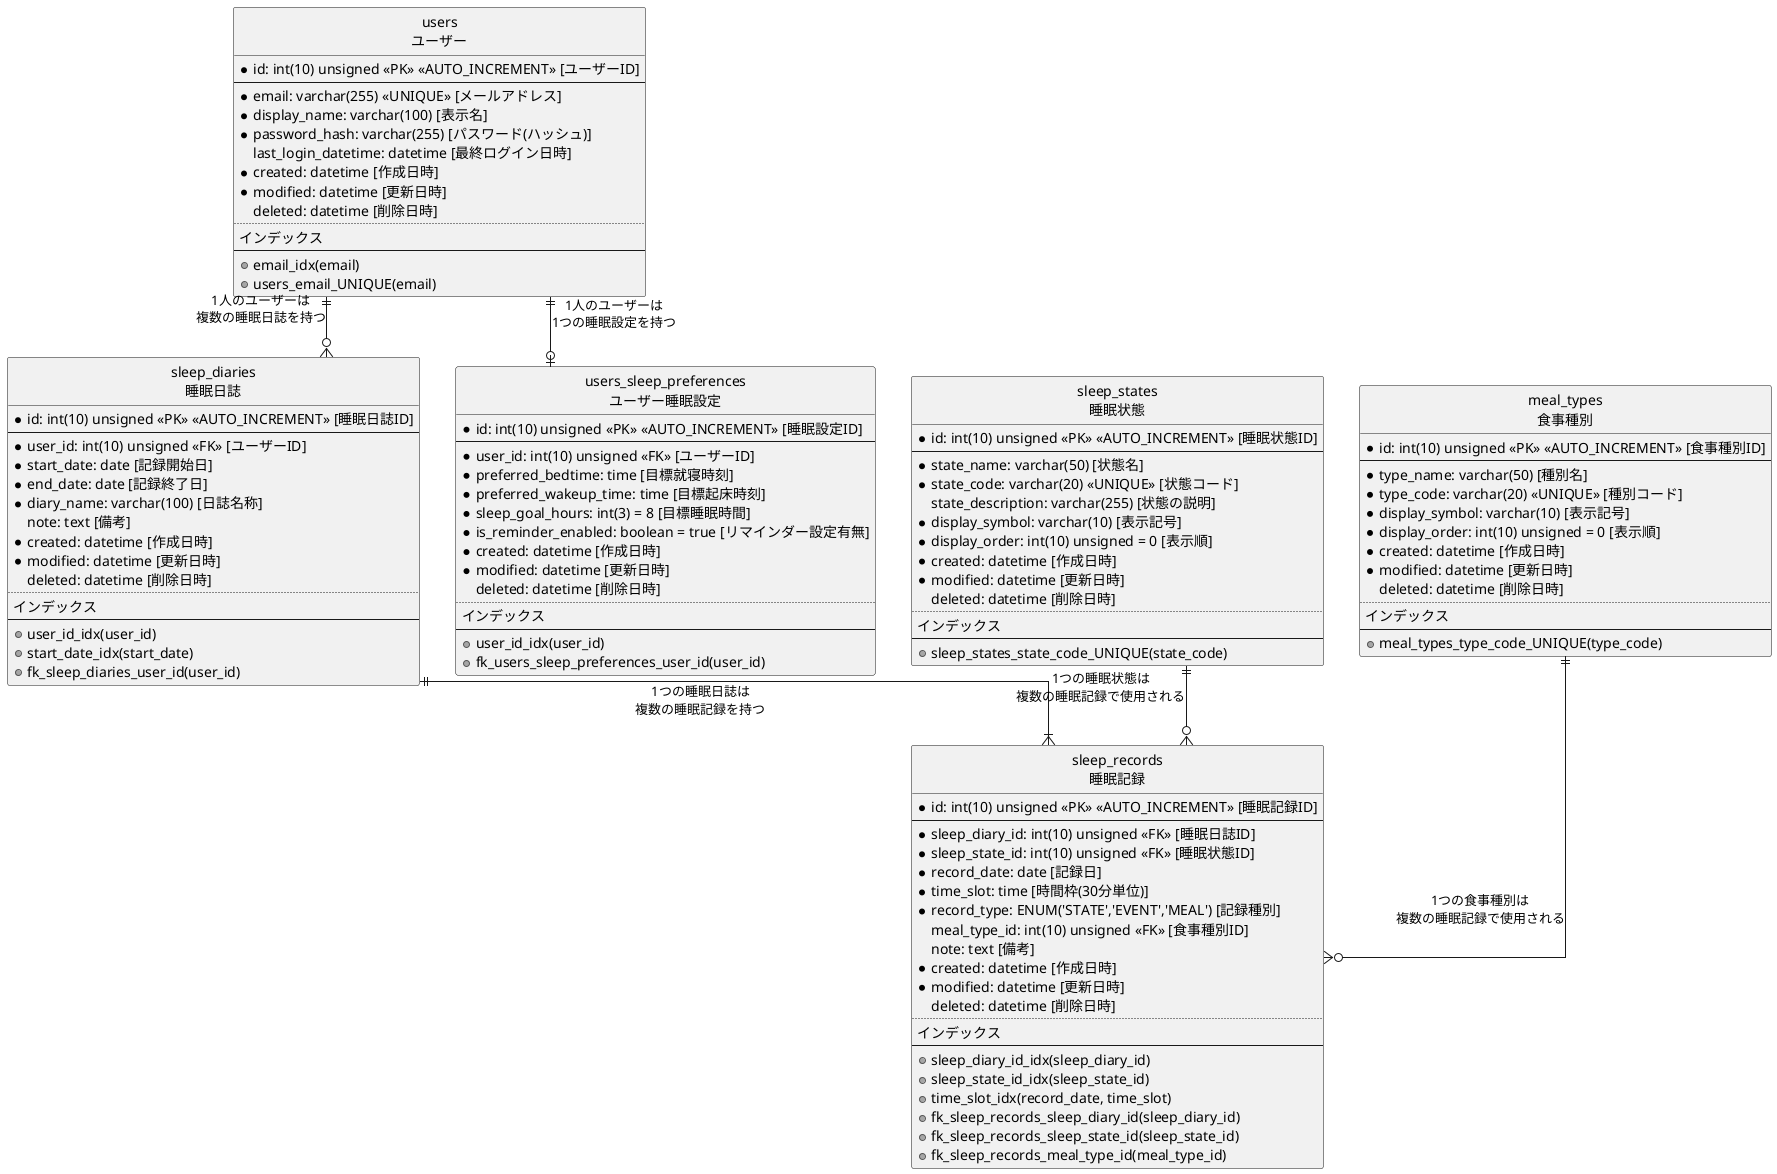 @startuml Sleep Diary ER Diagram

' 日本語の設定
skinparam {
  defaultFontName "MS Gothic"
  handwritten false
  monochrome true
}

' Hide the circle marking
hide circle

' Avoid problems with angled crows feet
skinparam linetype ortho

entity "users\nユーザー" as users {
  *id: int(10) unsigned <<PK>> <<AUTO_INCREMENT>> [ユーザーID]
  --
  *email: varchar(255) <<UNIQUE>> [メールアドレス]
  *display_name: varchar(100) [表示名]
  *password_hash: varchar(255) [パスワード(ハッシュ)]
  last_login_datetime: datetime [最終ログイン日時]
  *created: datetime [作成日時]
  *modified: datetime [更新日時]
  deleted: datetime [削除日時]
  ..
  インデックス
  --
  + email_idx(email)
  + users_email_UNIQUE(email)
}

entity "sleep_diaries\n睡眠日誌" as sleep_diaries {
  *id: int(10) unsigned <<PK>> <<AUTO_INCREMENT>> [睡眠日誌ID]
  --
  *user_id: int(10) unsigned <<FK>> [ユーザーID]
  *start_date: date [記録開始日]
  *end_date: date [記録終了日]
  *diary_name: varchar(100) [日誌名称]
  note: text [備考]
  *created: datetime [作成日時]
  *modified: datetime [更新日時]
  deleted: datetime [削除日時]
  ..
  インデックス
  --
  + user_id_idx(user_id)
  + start_date_idx(start_date)
  + fk_sleep_diaries_user_id(user_id)
}

entity "sleep_records\n睡眠記録" as sleep_records {
  *id: int(10) unsigned <<PK>> <<AUTO_INCREMENT>> [睡眠記録ID]
  --
  *sleep_diary_id: int(10) unsigned <<FK>> [睡眠日誌ID]
  *sleep_state_id: int(10) unsigned <<FK>> [睡眠状態ID]
  *record_date: date [記録日]
  *time_slot: time [時間枠(30分単位)]
  *record_type: ENUM('STATE','EVENT','MEAL') [記録種別]
  meal_type_id: int(10) unsigned <<FK>> [食事種別ID]
  note: text [備考]
  *created: datetime [作成日時]
  *modified: datetime [更新日時]
  deleted: datetime [削除日時]
  ..
  インデックス
  --
  + sleep_diary_id_idx(sleep_diary_id)
  + sleep_state_id_idx(sleep_state_id)
  + time_slot_idx(record_date, time_slot)
  + fk_sleep_records_sleep_diary_id(sleep_diary_id)
  + fk_sleep_records_sleep_state_id(sleep_state_id)
  + fk_sleep_records_meal_type_id(meal_type_id)
}

entity "sleep_states\n睡眠状態" as sleep_states {
  *id: int(10) unsigned <<PK>> <<AUTO_INCREMENT>> [睡眠状態ID]
  --
  *state_name: varchar(50) [状態名]
  *state_code: varchar(20) <<UNIQUE>> [状態コード]
  state_description: varchar(255) [状態の説明]
  *display_symbol: varchar(10) [表示記号]
  *display_order: int(10) unsigned = 0 [表示順]
  *created: datetime [作成日時]
  *modified: datetime [更新日時]
  deleted: datetime [削除日時]
  ..
  インデックス
  --
  + sleep_states_state_code_UNIQUE(state_code)
}

entity "meal_types\n食事種別" as meal_types {
  *id: int(10) unsigned <<PK>> <<AUTO_INCREMENT>> [食事種別ID]
  --
  *type_name: varchar(50) [種別名]
  *type_code: varchar(20) <<UNIQUE>> [種別コード]
  *display_symbol: varchar(10) [表示記号]
  *display_order: int(10) unsigned = 0 [表示順]
  *created: datetime [作成日時]
  *modified: datetime [更新日時]
  deleted: datetime [削除日時]
  ..
  インデックス
  --
  + meal_types_type_code_UNIQUE(type_code)
}

entity "users_sleep_preferences\nユーザー睡眠設定" as users_sleep_preferences {
  *id: int(10) unsigned <<PK>> <<AUTO_INCREMENT>> [睡眠設定ID]
  --
  *user_id: int(10) unsigned <<FK>> [ユーザーID]
  *preferred_bedtime: time [目標就寝時刻]
  *preferred_wakeup_time: time [目標起床時刻]
  *sleep_goal_hours: int(3) = 8 [目標睡眠時間]
  *is_reminder_enabled: boolean = true [リマインダー設定有無]
  *created: datetime [作成日時]
  *modified: datetime [更新日時]
  deleted: datetime [削除日時]
  ..
  インデックス
  --
  + user_id_idx(user_id)
  + fk_users_sleep_preferences_user_id(user_id)
}

' リレーションシップ
users ||--o{ sleep_diaries : "1人のユーザーは\n複数の睡眠日誌を持つ"
sleep_diaries ||--|{ sleep_records : "1つの睡眠日誌は\n複数の睡眠記録を持つ"
sleep_states ||--o{ sleep_records : "1つの睡眠状態は\n複数の睡眠記録で使用される"
meal_types ||--o{ sleep_records : "1つの食事種別は\n複数の睡眠記録で使用される"
users ||--o| users_sleep_preferences : "1人のユーザーは\n1つの睡眠設定を持つ"

@enduml
